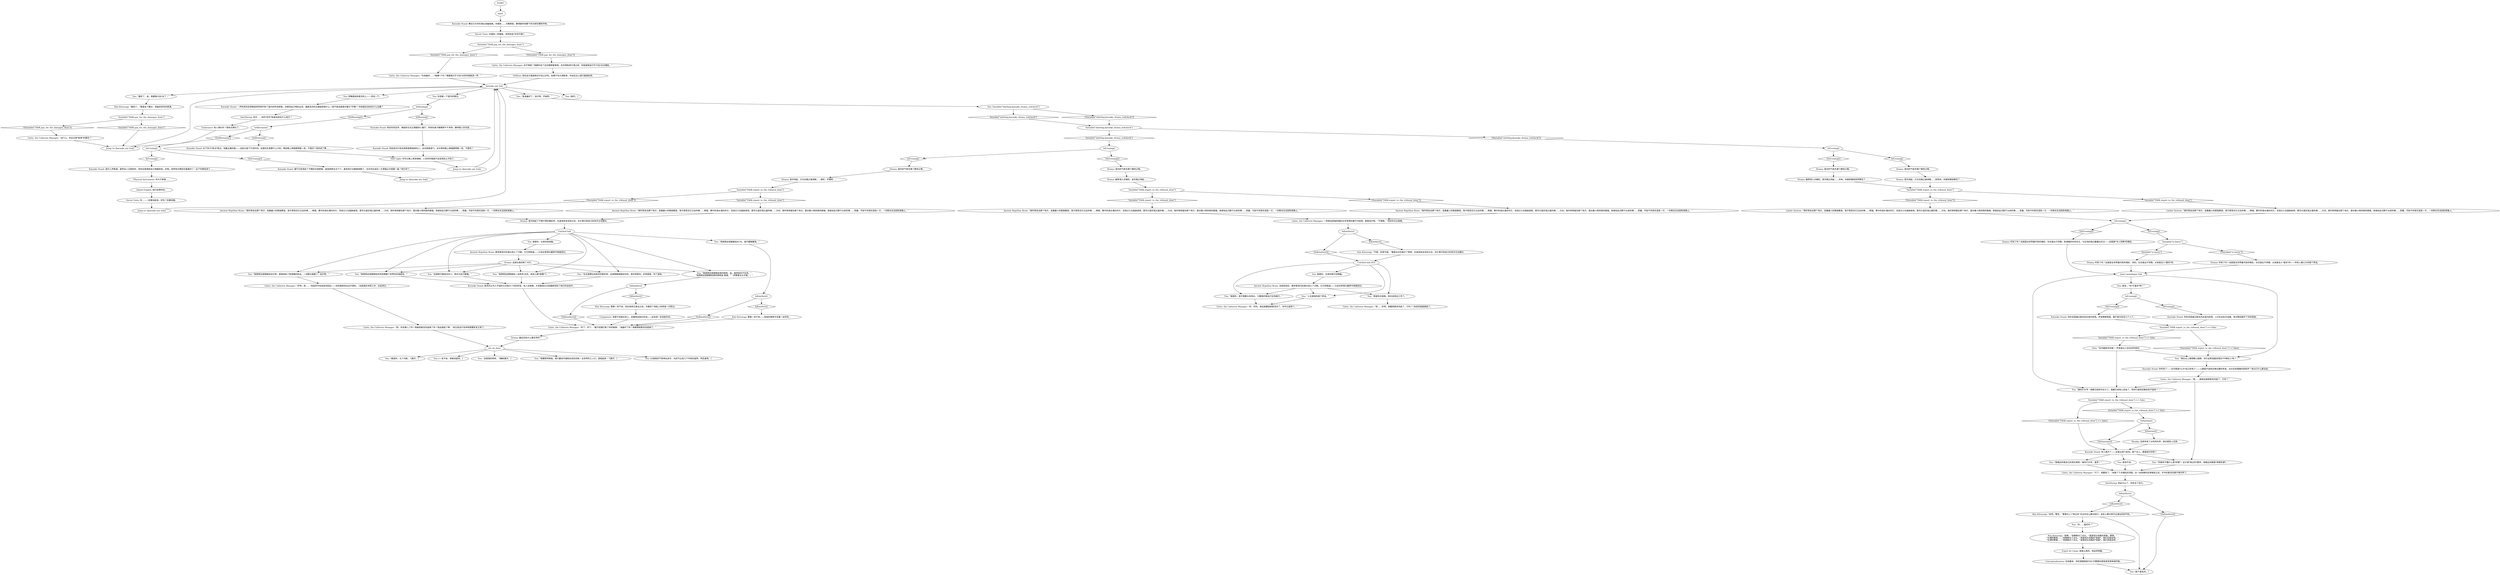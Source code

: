 # WHIRLING F1 / KARAOKE STAND
# Sing karaoke!
# ==================================================
digraph G {
	  0 [label="START"];
	  1 [label="input"];
	  2 [label="Drama: 室内的气氛充满了期待之情。"];
	  3 [label="Half Light: 你可以晚上再来唱嘛。人多的时候就不会显得这么可怕了。"];
	  4 [label="You: 谢谢你，古老的爬行动物脑。"];
	  5 [label="Garte, the Cafeteria Manager: “呃……好吧。我要把麦克风拔了，行吗？”他说完就直接拔了。"];
	  6 [label="You: 原地不动。"];
	  7 [label="Karaoke Stand: 舞台已为你的演出准备就绪。你感到……万籁俱寂，静得能听到脚下的光球在嘎吱作响。"];
	  8 [label="Garte, the Cafeteria Manager: “没门儿。你还记得*账单*的事吗？”"];
	  9 [label="You: “这首歌不献给任何人。我仅为自己歌唱。”"];
	  10 [label="Savoir Faire: 你……一定要动起来，好吗？别傻呆着。"];
	  11 [label="Ancient Reptilian Brain: 没收到回应。歌声那深沉的源头陷入了沉默。它已然隐退——只会在梦境与噩梦中再度回归。"];
	  12 [label="Interfacing: 到此为止了。你失去了动力。"];
	  13 [label="Variable[\"TASK.report_to_the_tribunal_done\"]"];
	  14 [label="Variable[\"TASK.report_to_the_tribunal_done\"]", shape=diamond];
	  15 [label="!(Variable[\"TASK.report_to_the_tribunal_done\"])", shape=diamond];
	  16 [label="Variable[\"TASK.pay_for_the_damages_done\"]"];
	  17 [label="Variable[\"TASK.pay_for_the_damages_done\"]", shape=diamond];
	  18 [label="!(Variable[\"TASK.pay_for_the_damages_done\"])", shape=diamond];
	  19 [label="You: 先观察一下室内的情况。"];
	  20 [label="IsAfternoon()"];
	  21 [label="IsAfternoon()", shape=diamond];
	  22 [label="!(IsAfternoon())", shape=diamond];
	  23 [label="Ancient Reptilian Brain: “我时常会去那个地方，圣桑最小的那座教堂。我不愿思念它过去的噢……辉煌。雾中的溪水涌向何方，流淌过七位姐妹身旁。那尽头是灰域之崖的噢……方向。我时常停留在那个地方，面对着小院四周的围墙。我曾如此沉醉于从前的噢……思量。可如今你我天涯各一方，一切再也无法回到老路上。”"];
	  24 [label="Kim Kitsuragi: “不错，非常不错。”警督也对你表示了赞赏。在身体恢复知觉之后，你才意识到自己的双手正在颤抖。"];
	  25 [label="You: “我唱出的是自己的真实感受！操你们大爷，渣滓！”"];
	  26 [label="Kim Kitsuragi: “走吧，警官。”警督合上了笔记本“无论你怎么教训他们，这些人都分辨不出演出的好坏的。”"];
	  27 [label="Garte, the Cafeteria Manager: 一阵相当孤独的喝彩在空荡荡的餐厅内回荡。那是加尔特。“不错嘛。”他向你点头致意。"];
	  28 [label="Limbic System: “我时常会去那个地方，圣桑最小的那座教堂。我不愿思念它过去的噢……辉煌。雾中的溪水涌向何方，流淌过七位姐妹身旁。那尽头是灰域之崖的噢……方向。我时常停留在那个地方，面对着小院四周的围墙。我曾如此沉醉于从前的噢……思量。可如今你我天涯各一方，一切再也无法回到老路上。”"];
	  29 [label="Garte, the Cafeteria Manager: 你干嘛呢？我跟你说了这仅限顾客使用。在你把账单付清之前，别指望我会打开卡拉OK点唱机。”"];
	  31 [label="Jump to: [karaoke mic hub]"];
	  32 [label="IsEvening()"];
	  33 [label="IsEvening()", shape=diamond];
	  34 [label="!(IsEvening())", shape=diamond];
	  35 [label="IsMorning()"];
	  36 [label="IsMorning()", shape=diamond];
	  37 [label="!(IsMorning())", shape=diamond];
	  38 [label="Karaoke Stand: 餐厅已经清走了今晚的全部顾客。就连厨房也关门了。甚至连灯光都被调暗了。也许你应该在一片黑暗之中高歌一曲？快打烊了……"];
	  39 [label="You: [一言不发，神秘地退场。]"];
	  40 [label="You: “人生就他妈是个笑话。”"];
	  41 [label="You: “你根本不懂什么是*好歌*！这才是*真正的*歌声。我唱出的都是*真情实感*。”"];
	  42 [label="Drama: 室内响起了不情不愿的喝彩声。在身体恢复知觉之后，你才意识到自己的双手正在颤抖。"];
	  43 [label="Ancient Reptilian Brain: “我时常会去那个地方，圣桑最小的那座教堂。我不愿思念它过去的噢……辉煌。雾中的溪水涌向何方，流淌过七位姐妹身旁。那尽头是灰域之崖的噢……方向。我时常停留在那个地方，面对着小院四周的围墙。我曾如此沉醉于从前的噢……思量。可如今你我天涯各一方，一切再也无法回到老路上。”"];
	  44 [label="Garte, the Cafeteria Manager: “呃，你完事儿了吗？我能把麦克风拔掉了吗？我这就拔了啊。”他已经迫不及待地想要恢复正常了。"];
	  45 [label="IsKimHere()"];
	  46 [label="IsKimHere()", shape=diamond];
	  47 [label="!(IsKimHere())", shape=diamond];
	  48 [label="Drama: 音乐响起，灯光也随之被调暗……突然间，你感到喉咙哽住了……"];
	  49 [label="Savoir Faire: 你感到一阵晕眩。突然有些*步伐不稳*。"];
	  50 [label="Drama: 听到了吗？这就是全世界最可悲的喝彩。仅仅是出于同情。和演唱的时间无关，与在场的观众数量也无关——这就是*令人同情*的喝彩。"];
	  51 [label="Variable[\"TASK.report_to_the_tribunal_done\"]"];
	  52 [label="Variable[\"TASK.report_to_the_tribunal_done\"]", shape=diamond];
	  53 [label="!(Variable[\"TASK.report_to_the_tribunal_done\"])", shape=diamond];
	  54 [label="Karaoke Stand: 现在时间还早，微弱的日光正慢慢渗入餐厅。所有的桌子都擦得干干净净，静待客人的光临……"];
	  55 [label="Ancient Reptilian Brain: “我时常会去那个地方，圣桑最小的那座教堂。我不愿思念它过去的噢……辉煌。雾中的溪水涌向何方，流淌过七位姐妹身旁。那尽头是灰域之崖的噢……方向。我时常停留在那个地方，面对着小院四周的围墙。我曾如此沉醉于从前的噢……思量。可如今你我天涯各一方，一切再也无法回到老路上。”"];
	  56 [label="IsKimHere()"];
	  57 [label="IsKimHere()", shape=diamond];
	  58 [label="!(IsKimHere())", shape=diamond];
	  59 [label="are we done"];
	  60 [label="Karaoke Stand: 目前店内只有在厨房里煮咖啡的人，尚无顾客登门。也许等到晚上再唱更明智一些，不是吗？"];
	  61 [label="Karaoke Stand: 室内人声鼎沸。虽然没人注意到你，但你还是感到自己两腿发软。好嘛，突然有对情侣在看着你了！这下你更怯场了……"];
	  62 [label="Garte, the Cafeteria Manager: “好吧，呃……”他显然不知该如何回应——你的致辞完全出乎意料。“这是我的本职工作，仅此而已。”"];
	  63 [label="Drama: 室内的气氛充满了期待之情。"];
	  64 [label="Variable[\"tc.harry\"]"];
	  65 [label="Variable[\"tc.harry\"]", shape=diamond];
	  66 [label="!(Variable[\"tc.harry\"])", shape=diamond];
	  67 [label="Endurance: 有人想吐吗？我有点想吐了。"];
	  68 [label="Variable[\"TASK.report_to_the_tribunal_done\"] == false"];
	  69 [label="Variable[\"TASK.report_to_the_tribunal_done\"] == false", shape=diamond];
	  70 [label="!(Variable[\"TASK.report_to_the_tribunal_done\"] == false)", shape=diamond];
	  71 [label="Karaoke Stand: 一声刺耳的反馈噪音突然惊吓到了室内的所有顾客。你感觉自己特别业余。握麦克风的正确姿势是什么？是不是该直接对着它*开唱*？你到底应该站在什么位置？"];
	  72 [label="You: “无论是哪位给我写的那封信，这首歌都是献给你的。我仍然爱你。非常感谢，你个混球。”"];
	  73 [label="Untitled hub (03)"];
	  74 [label="IsEvening()"];
	  75 [label="IsEvening()", shape=diamond];
	  76 [label="!(IsEvening())", shape=diamond];
	  77 [label="Esprit de Corps: 我是认真的。他这样想着。"];
	  78 [label="Jump to: [karaoke mic hub]"];
	  79 [label="You: “这是我的荣幸。”[鞠躬离开。]"];
	  80 [label="Drama: 磁带滑入点唱机，音乐随之响起……天呐，你感到喉咙突然哽住了……"];
	  81 [label="Karaoke Stand: 你的话语通过麦克风在室内回荡。人们在远处交谈着。有对情侣避开了你的视线。"];
	  82 [label="You: “我准备好了，加尔特，开始吧。”"];
	  83 [label="You: Variable[\"whirling.karaoke_drama_redcheck\"]"];
	  84 [label="Variable[\"whirling.karaoke_drama_redcheck\"]", shape=diamond];
	  85 [label="!(Variable[\"whirling.karaoke_drama_redcheck\"])", shape=diamond];
	  86 [label="Kim Kitsuragi: “看到了。”警督走下舞台，准备欣赏你的表演。"];
	  87 [label="Jump to: [karaoke mic hub]"];
	  88 [label="inner monologue hub"];
	  89 [label="Composure: 他是不会脸红的人，如果他会脸红的话——此刻他一定会脸红的。"];
	  90 [label="IsEvening()"];
	  91 [label="IsEvening()", shape=diamond];
	  92 [label="!(IsEvening())", shape=diamond];
	  93 [label="Garte, the Cafeteria Manager: “呃……那我这就把麦克风拔了，行吗？”"];
	  94 [label="Ancient Reptilian Brain: “我时常会去那个地方，圣桑最小的那座教堂。我不愿思念它过去的噢……辉煌。雾中的溪水涌向何方，流淌过七位姐妹身旁。那尽头是灰域之崖的噢……方向。我时常停留在那个地方，面对着小院四周的围墙。我曾如此沉醉于从前的噢……思量。可如今你我天涯各一方，一切再也无法回到老路上。”"];
	  95 [label="You: “夜幕即将降临，我们要亲手缝制白色的风帆！全世界的工人们，团结起来！”[离开。]"];
	  96 [label="You: [以拔枪的气势伸出双手，向空气比划几下开枪的姿势，然后退场。]"];
	  97 [label="Drama: 听到了吗？这就是全世界最可悲的喝彩。仅仅是出于同情。从来就没人*喜欢*你——所有人都认为你是个笑话。"];
	  98 [label="You: “操你们大爷！我都已经拼尽全力了。我都已经呕心沥血了，而你们居然还敢给老子起哄？！”"];
	  99 [label="karaoke mic hub"];
	  100 [label="You: [离开。]"];
	  101 [label="You: “看好了，金。我要唱卡拉OK了！”"];
	  102 [label="You: “我想把这首歌献给加尔特，感谢他给了我演唱的机会。一切都太操蛋了，加尔特。”"];
	  103 [label="Garte, the Cafeteria Manager: “好了，好了。”餐厅经理打断了你的致辞。“准备好了吗？我都想把麦克风拔掉了。”"];
	  104 [label="You: “我想把这首歌献给一击即溃·迈克，其他人都*弱爆*了。”"];
	  105 [label="You: “谢谢你。我不需要太多观众，只要我的朋友们在场就行。”"];
	  106 [label="Interfacing: 双手……你的*双手*到底该放在什么地方？"];
	  107 [label="IsKimHere()"];
	  108 [label="IsKimHere()", shape=diamond];
	  109 [label="!(IsKimHere())", shape=diamond];
	  110 [label="Variable[\"whirling.karaoke_drama_redcheck\"]"];
	  111 [label="Variable[\"whirling.karaoke_drama_redcheck\"]", shape=diamond];
	  112 [label="!(Variable[\"whirling.karaoke_drama_redcheck\"])", shape=diamond];
	  113 [label="Garte, the Cafeteria Manager: “你准备好……*搞事*了吗？需要我打开卡拉OK的时候就说一声。”"];
	  114 [label="Variable[\"TASK.pay_for_the_damages_done\"]"];
	  115 [label="Variable[\"TASK.pay_for_the_damages_done\"]", shape=diamond];
	  116 [label="!(Variable[\"TASK.pay_for_the_damages_done\"])", shape=diamond];
	  117 [label="Karaoke Stand: 麦克风以令人不适的方式放大了你的声音。有人在咳嗽。大多数观众已经重新回到了他们的谈话中。"];
	  118 [label="You: “感谢你，马丁内斯。”[离开。]"];
	  119 [label="You: 直说：“你*不喜欢*吧？”"];
	  120 [label="Variable[\"TASK.report_to_the_tribunal_done\"] == false"];
	  121 [label="Variable[\"TASK.report_to_the_tribunal_done\"] == false", shape=diamond];
	  122 [label="!(Variable[\"TASK.report_to_the_tribunal_done\"] == false)", shape=diamond];
	  123 [label="Variable[\"TASK.report_to_the_tribunal_done\"]"];
	  124 [label="Variable[\"TASK.report_to_the_tribunal_done\"]", shape=diamond];
	  125 [label="!(Variable[\"TASK.report_to_the_tribunal_done\"])", shape=diamond];
	  126 [label="Kim Kitsuragi: 警督一言不发，但在他转过身去之前，你看到了他脸上有笑容一闪而过。"];
	  127 [label="Drama: 室内的气氛充满了期待之情。"];
	  128 [label="You: 谢谢你，古老的爬虫脑。"];
	  129 [label="Ancient Reptilian Brain: 歌声那深沉的源头陷入了沉默。它已然隐退——只会在梦境与噩梦中再度回归。"];
	  130 [label="Drama: 这家伙真的帮了大忙。"];
	  131 [label="You: “你……喜欢吗？”"];
	  132 [label="Karaoke Stand: 有人离开了——还是从前门走的。是个女人。都是因为你吧？"];
	  133 [label="IsDaytime()"];
	  134 [label="IsDaytime()", shape=diamond];
	  135 [label="!(IsDaytime())", shape=diamond];
	  136 [label="Untitled hub"];
	  137 [label="Physical Instrument: 你大汗淋漓……"];
	  138 [label="You: “我想把这首歌献给RCM，请不要解雇我。”"];
	  139 [label="Garte, the Cafeteria Manager: “行了，我要拔了。”他按了下点唱机的顶部。在一丝轻微的反馈噪音之后，手中的麦克风便不再作声了。"];
	  140 [label="You: [放下麦克风。]"];
	  141 [label="Conceptualization: 在他看来，你的演唱把身为RCM警察的感受表现得淋漓尽致。"];
	  142 [label="Karaoke Stand: 台下多少*有点*观众。但最主要的是——当前正值下午觉时间。这里的生意算不上兴旺。等到晚上再唱更明智一些，不是吗？但你说了算……"];
	  143 [label="Inland Empire: 他们会恨你的。"];
	  144 [label="IsEvening()"];
	  145 [label="IsEvening()", shape=diamond];
	  146 [label="!(IsEvening())", shape=diamond];
	  147 [label="Volition: 他在这方面是绝对不会让步的。如果不先付清账单，你站在台上就只能做彩排。"];
	  148 [label="You: “我在台上唱得撕心裂肺，你们这帮混蛋觉得还*不够劲儿*吗？！”"];
	  149 [label="Karaoke Stand: 你的话语通过麦克风在室内回荡。声音稀稀落落。餐厅里已经没几个人了。"];
	  150 [label="Glen: “别冲着麦克风喊！”声音是从工会包间传来的。"];
	  151 [label="Karaoke Stand: 你听到了——也可能是*认为*自己听到了——人群因不适而交换位置的声音。也许还有细微的窃笑声？观众们什么都没说。"];
	  152 [label="IsKimHere()"];
	  153 [label="IsKimHere()", shape=diamond];
	  154 [label="!(IsKimHere())", shape=diamond];
	  155 [label="Kim Kitsuragi: “是啊，”他稍稍点了点头。“真是彻头彻尾的悲剧，警探。”\n“杜博阿警探……”他稍稍点了点头。“真是彻头彻尾的*悲剧*，咱们还是走吧。”\n“杜博阿警督……”他稍稍点了点头。“真是彻头彻尾的*悲剧*，咱们还是走吧。”"];
	  156 [label="You: 把嘴唇贴到麦克风上——测试一下。"];
	  157 [label="Drama: 听到了吗？这就是全世界最可悲的喝彩，哈利。仅仅是出于同情。从来就没人*喜欢*你。"];
	  158 [label="You: “我想把这首歌献给终将吞噬整个世界的灰域虚空。”"];
	  159 [label="You: “感谢你迁就我。我也该回去工作了。”"];
	  160 [label="IsEvening()"];
	  161 [label="IsEvening()", shape=diamond];
	  162 [label="!(IsEvening())", shape=diamond];
	  163 [label="Drama: 室内的气氛充满了期待之情。"];
	  164 [label="Drama: 最后还有什么要交待吗？"];
	  165 [label="You: “我想把这首歌献给我的搭档，金。虽然他并不在场。”\n“我想把这首歌献给我的搭档金·曷城。”（向警督点头示意。）”"];
	  166 [label="Limbic System: “我时常会去那个地方，圣桑最小的那座教堂。我不愿思念它过去的噢……辉煌。雾中的溪水涌向何方，流淌过七位姐妹身旁。那尽头是灰域之崖的噢……方向。我时常停留在那个地方，面对着小院四周的围墙。我曾如此沉醉于从前的噢……思量。可如今你我天涯各一方，一切再也无法回到老路上。”"];
	  167 [label="Kim Kitsuragi: 警督一言不发——但他的微笑中含着一丝忧伤。"];
	  168 [label="Shanky: 后排传来了尖利的叫声。绝对是有人在笑。"];
	  169 [label="Jump to: [karaoke mic hub]"];
	  170 [label="Garte, the Cafeteria Manager: “好，好的。我这就要拔掉麦克风了，你可以退场了。”"];
	  171 [label="Drama: 音乐响起，灯光也随之被调暗……很好。开唱吧……"];
	  172 [label="Drama: 磁带滑入点唱机，音乐随之响起……"];
	  0 -> 1
	  1 -> 7
	  2 -> 171
	  3 -> 78
	  4 -> 11
	  6 -> 139
	  7 -> 49
	  8 -> 31
	  9 -> 117
	  10 -> 169
	  11 -> 40
	  11 -> 105
	  11 -> 159
	  12 -> 152
	  13 -> 14
	  13 -> 15
	  14 -> 28
	  15 -> 166
	  16 -> 17
	  16 -> 18
	  17 -> 113
	  18 -> 29
	  19 -> 35
	  20 -> 21
	  20 -> 22
	  21 -> 142
	  22 -> 32
	  23 -> 27
	  24 -> 73
	  25 -> 139
	  26 -> 131
	  26 -> 140
	  27 -> 45
	  28 -> 90
	  29 -> 147
	  31 -> 99
	  32 -> 33
	  32 -> 34
	  33 -> 61
	  34 -> 38
	  35 -> 36
	  35 -> 37
	  36 -> 54
	  37 -> 20
	  38 -> 87
	  40 -> 170
	  41 -> 139
	  42 -> 136
	  43 -> 27
	  44 -> 59
	  45 -> 46
	  45 -> 47
	  46 -> 24
	  47 -> 73
	  48 -> 13
	  49 -> 16
	  50 -> 88
	  51 -> 52
	  51 -> 53
	  52 -> 55
	  53 -> 94
	  54 -> 60
	  55 -> 42
	  56 -> 57
	  56 -> 58
	  57 -> 126
	  58 -> 103
	  59 -> 96
	  59 -> 39
	  59 -> 79
	  59 -> 118
	  59 -> 95
	  60 -> 3
	  61 -> 137
	  62 -> 44
	  63 -> 172
	  64 -> 65
	  64 -> 66
	  65 -> 157
	  66 -> 97
	  67 -> 31
	  68 -> 69
	  68 -> 70
	  69 -> 150
	  70 -> 148
	  71 -> 106
	  72 -> 117
	  73 -> 40
	  73 -> 105
	  73 -> 4
	  73 -> 159
	  74 -> 75
	  74 -> 76
	  75 -> 81
	  76 -> 149
	  77 -> 141
	  78 -> 99
	  80 -> 13
	  81 -> 68
	  82 -> 83
	  83 -> 84
	  83 -> 85
	  84 -> 110
	  85 -> 110
	  86 -> 114
	  87 -> 99
	  88 -> 98
	  88 -> 148
	  88 -> 119
	  89 -> 103
	  90 -> 91
	  90 -> 92
	  91 -> 64
	  92 -> 50
	  93 -> 41
	  93 -> 98
	  94 -> 42
	  97 -> 88
	  98 -> 120
	  99 -> 100
	  99 -> 101
	  99 -> 82
	  99 -> 19
	  99 -> 156
	  101 -> 86
	  102 -> 62
	  103 -> 164
	  104 -> 117
	  105 -> 170
	  106 -> 67
	  107 -> 108
	  107 -> 109
	  108 -> 167
	  109 -> 103
	  110 -> 112
	  110 -> 111
	  111 -> 160
	  112 -> 144
	  113 -> 99
	  114 -> 115
	  114 -> 116
	  115 -> 31
	  116 -> 8
	  117 -> 103
	  119 -> 74
	  120 -> 121
	  120 -> 122
	  121 -> 133
	  122 -> 132
	  123 -> 124
	  123 -> 125
	  124 -> 43
	  125 -> 23
	  126 -> 89
	  127 -> 80
	  128 -> 129
	  129 -> 130
	  130 -> 165
	  130 -> 102
	  130 -> 72
	  130 -> 104
	  130 -> 9
	  130 -> 158
	  131 -> 155
	  132 -> 41
	  132 -> 25
	  132 -> 6
	  133 -> 134
	  133 -> 135
	  134 -> 168
	  135 -> 132
	  136 -> 128
	  136 -> 165
	  136 -> 102
	  136 -> 72
	  136 -> 104
	  136 -> 138
	  136 -> 9
	  136 -> 158
	  137 -> 143
	  138 -> 107
	  139 -> 12
	  141 -> 140
	  142 -> 3
	  143 -> 10
	  144 -> 145
	  144 -> 146
	  145 -> 163
	  146 -> 127
	  147 -> 99
	  148 -> 151
	  149 -> 68
	  150 -> 98
	  150 -> 148
	  151 -> 93
	  152 -> 153
	  152 -> 154
	  153 -> 26
	  154 -> 140
	  155 -> 77
	  156 -> 71
	  157 -> 88
	  158 -> 117
	  159 -> 5
	  160 -> 161
	  160 -> 162
	  161 -> 2
	  162 -> 63
	  163 -> 48
	  164 -> 59
	  165 -> 56
	  166 -> 90
	  167 -> 103
	  168 -> 132
	  169 -> 99
	  171 -> 51
	  172 -> 123
}

